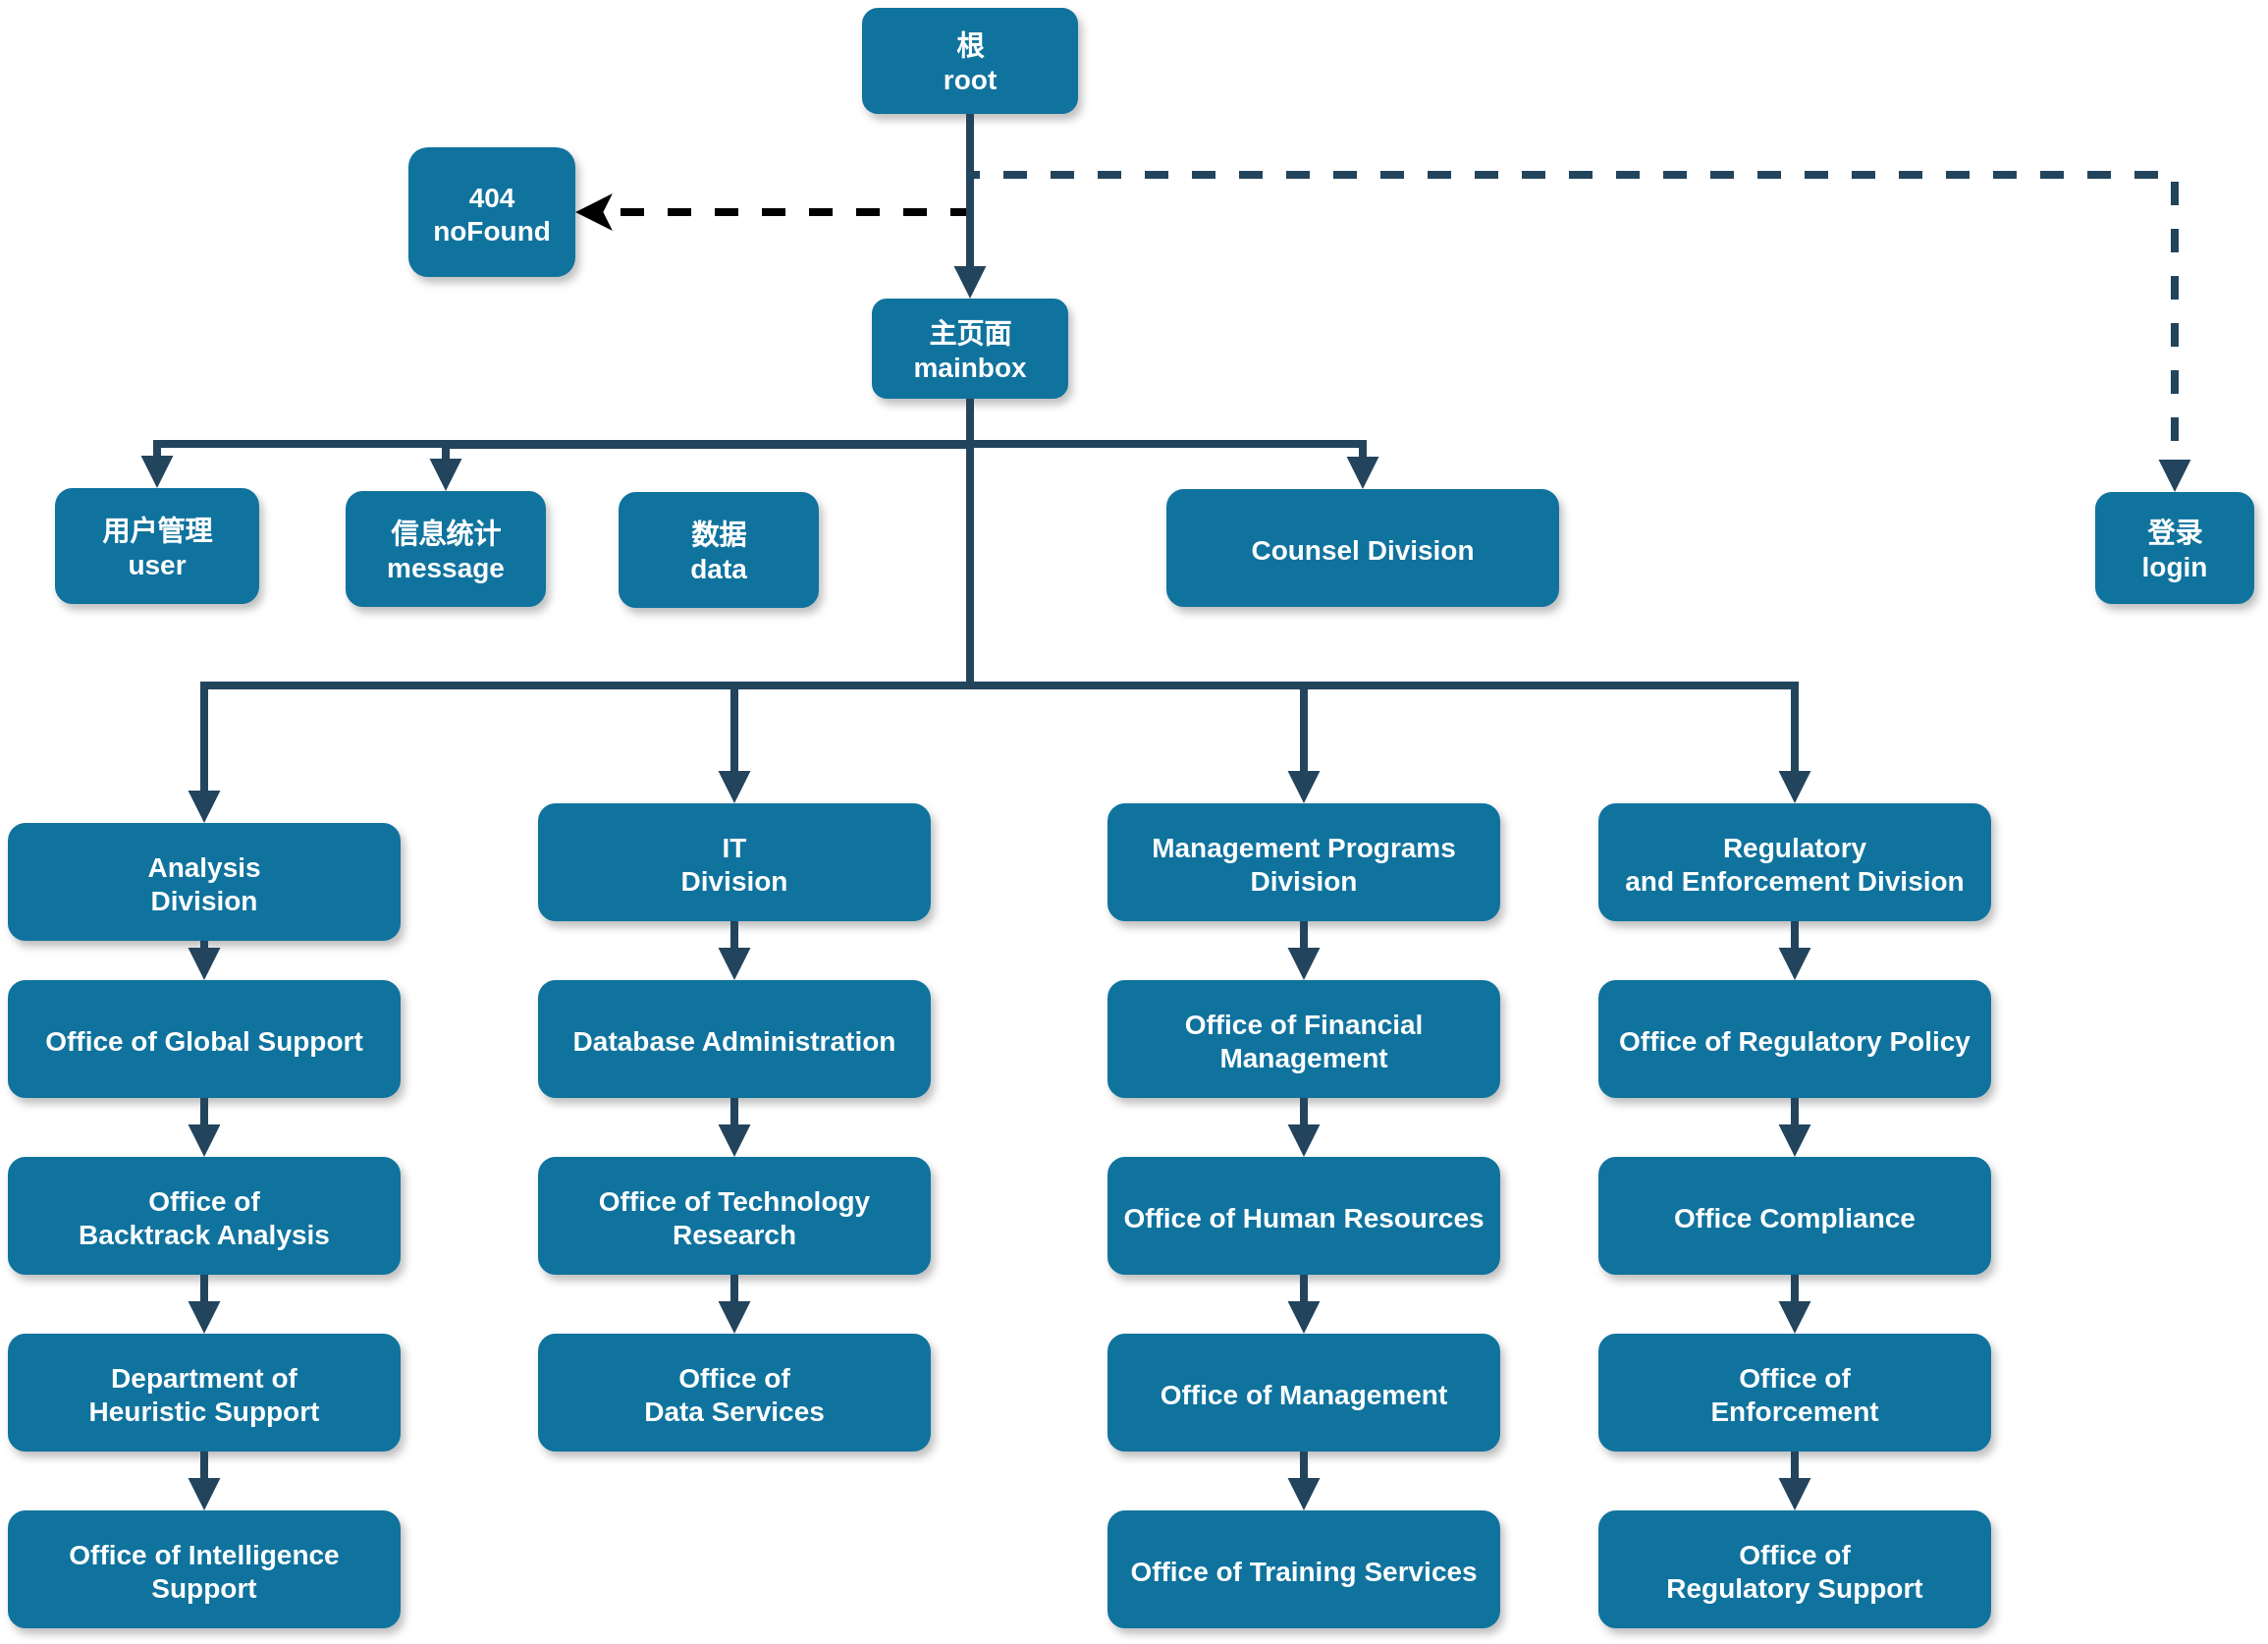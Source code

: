 <mxfile version="24.2.1" type="github">
  <diagram name="Page-1" id="k8IxIvTIii1jW4I5UCoE">
    <mxGraphModel dx="1324" dy="750" grid="0" gridSize="10" guides="1" tooltips="1" connect="1" arrows="1" fold="1" page="0" pageScale="1" pageWidth="1169" pageHeight="827" math="0" shadow="0">
      <root>
        <mxCell id="0" />
        <mxCell id="1" parent="0" />
        <mxCell id="R4IAKUROjbEG2pzpquD4-52" style="edgeStyle=orthogonalEdgeStyle;rounded=0;orthogonalLoop=1;jettySize=auto;html=1;exitX=0.5;exitY=1;exitDx=0;exitDy=0;entryX=1;entryY=0.5;entryDx=0;entryDy=0;dashed=1;strokeWidth=4;" edge="1" parent="1" source="R4IAKUROjbEG2pzpquD4-1" target="R4IAKUROjbEG2pzpquD4-50">
          <mxGeometry relative="1" as="geometry" />
        </mxCell>
        <mxCell id="R4IAKUROjbEG2pzpquD4-1" value="根&#xa;root" style="rounded=1;fillColor=#10739E;strokeColor=none;shadow=1;gradientColor=none;fontStyle=1;fontColor=#FFFFFF;fontSize=14;" vertex="1" parent="1">
          <mxGeometry x="455" y="25" width="110" height="54" as="geometry" />
        </mxCell>
        <mxCell id="R4IAKUROjbEG2pzpquD4-2" value="主页面&#xa;mainbox" style="rounded=1;fillColor=#10739E;strokeColor=none;shadow=1;gradientColor=none;fontStyle=1;fontColor=#FFFFFF;fontSize=14;" vertex="1" parent="1">
          <mxGeometry x="460" y="173" width="100" height="51" as="geometry" />
        </mxCell>
        <mxCell id="R4IAKUROjbEG2pzpquD4-3" value="用户管理&#xa;user" style="rounded=1;fillColor=#10739E;strokeColor=none;shadow=1;gradientColor=none;fontStyle=1;fontColor=#FFFFFF;fontSize=14;" vertex="1" parent="1">
          <mxGeometry x="44" y="269.5" width="104" height="59" as="geometry" />
        </mxCell>
        <mxCell id="R4IAKUROjbEG2pzpquD4-4" value="信息统计&#xa;message" style="rounded=1;fillColor=#10739E;strokeColor=none;shadow=1;gradientColor=none;fontStyle=1;fontColor=#FFFFFF;fontSize=14;" vertex="1" parent="1">
          <mxGeometry x="192" y="271" width="102" height="59" as="geometry" />
        </mxCell>
        <mxCell id="R4IAKUROjbEG2pzpquD4-5" value="Counsel Division" style="rounded=1;fillColor=#10739E;strokeColor=none;shadow=1;gradientColor=none;fontStyle=1;fontColor=#FFFFFF;fontSize=14;" vertex="1" parent="1">
          <mxGeometry x="610" y="270" width="200" height="60" as="geometry" />
        </mxCell>
        <mxCell id="R4IAKUROjbEG2pzpquD4-6" value="登录&#xa;login" style="rounded=1;fillColor=#10739E;strokeColor=none;shadow=1;gradientColor=none;fontStyle=1;fontColor=#FFFFFF;fontSize=14;" vertex="1" parent="1">
          <mxGeometry x="1083" y="271.5" width="81" height="57" as="geometry" />
        </mxCell>
        <mxCell id="R4IAKUROjbEG2pzpquD4-7" value="Analysis &#xa;Division" style="rounded=1;fillColor=#10739E;strokeColor=none;shadow=1;gradientColor=none;fontStyle=1;fontColor=#FFFFFF;fontSize=14;" vertex="1" parent="1">
          <mxGeometry x="20" y="440" width="200" height="60" as="geometry" />
        </mxCell>
        <mxCell id="R4IAKUROjbEG2pzpquD4-8" value="Office of Global Support" style="rounded=1;fillColor=#10739E;strokeColor=none;shadow=1;gradientColor=none;fontStyle=1;fontColor=#FFFFFF;fontSize=14;" vertex="1" parent="1">
          <mxGeometry x="20" y="520" width="200" height="60" as="geometry" />
        </mxCell>
        <mxCell id="R4IAKUROjbEG2pzpquD4-9" value="Office of &#xa;Backtrack Analysis" style="rounded=1;fillColor=#10739E;strokeColor=none;shadow=1;gradientColor=none;fontStyle=1;fontColor=#FFFFFF;fontSize=14;" vertex="1" parent="1">
          <mxGeometry x="20" y="610" width="200" height="60" as="geometry" />
        </mxCell>
        <mxCell id="R4IAKUROjbEG2pzpquD4-10" value="Department of &#xa;Heuristic Support" style="rounded=1;fillColor=#10739E;strokeColor=none;shadow=1;gradientColor=none;fontStyle=1;fontColor=#FFFFFF;fontSize=14;" vertex="1" parent="1">
          <mxGeometry x="20" y="700" width="200" height="60" as="geometry" />
        </mxCell>
        <mxCell id="R4IAKUROjbEG2pzpquD4-11" value="Office of Intelligence &#xa;Support" style="rounded=1;fillColor=#10739E;strokeColor=none;shadow=1;gradientColor=none;fontStyle=1;fontColor=#FFFFFF;fontSize=14;" vertex="1" parent="1">
          <mxGeometry x="20" y="790" width="200" height="60" as="geometry" />
        </mxCell>
        <mxCell id="R4IAKUROjbEG2pzpquD4-12" value="IT&#xa;Division" style="rounded=1;fillColor=#10739E;strokeColor=none;shadow=1;gradientColor=none;fontStyle=1;fontColor=#FFFFFF;fontSize=14;" vertex="1" parent="1">
          <mxGeometry x="290" y="430" width="200" height="60" as="geometry" />
        </mxCell>
        <mxCell id="R4IAKUROjbEG2pzpquD4-13" value="Database Administration" style="rounded=1;fillColor=#10739E;strokeColor=none;shadow=1;gradientColor=none;fontStyle=1;fontColor=#FFFFFF;fontSize=14;" vertex="1" parent="1">
          <mxGeometry x="290" y="520" width="200" height="60" as="geometry" />
        </mxCell>
        <mxCell id="R4IAKUROjbEG2pzpquD4-14" value="Office of Technology &#xa;Research" style="rounded=1;fillColor=#10739E;strokeColor=none;shadow=1;gradientColor=none;fontStyle=1;fontColor=#FFFFFF;fontSize=14;" vertex="1" parent="1">
          <mxGeometry x="290" y="610" width="200" height="60" as="geometry" />
        </mxCell>
        <mxCell id="R4IAKUROjbEG2pzpquD4-15" value="Office of&#xa;Data Services" style="rounded=1;fillColor=#10739E;strokeColor=none;shadow=1;gradientColor=none;fontStyle=1;fontColor=#FFFFFF;fontSize=14;" vertex="1" parent="1">
          <mxGeometry x="290" y="700" width="200" height="60" as="geometry" />
        </mxCell>
        <mxCell id="R4IAKUROjbEG2pzpquD4-16" value="Management Programs &#xa;Division" style="rounded=1;fillColor=#10739E;strokeColor=none;shadow=1;gradientColor=none;fontStyle=1;fontColor=#FFFFFF;fontSize=14;" vertex="1" parent="1">
          <mxGeometry x="580" y="430" width="200" height="60" as="geometry" />
        </mxCell>
        <mxCell id="R4IAKUROjbEG2pzpquD4-17" value="Office of Financial &#xa;Management" style="rounded=1;fillColor=#10739E;strokeColor=none;shadow=1;gradientColor=none;fontStyle=1;fontColor=#FFFFFF;fontSize=14;" vertex="1" parent="1">
          <mxGeometry x="580" y="520" width="200" height="60" as="geometry" />
        </mxCell>
        <mxCell id="R4IAKUROjbEG2pzpquD4-18" value="Office of Human Resources" style="rounded=1;fillColor=#10739E;strokeColor=none;shadow=1;gradientColor=none;fontStyle=1;fontColor=#FFFFFF;fontSize=14;" vertex="1" parent="1">
          <mxGeometry x="580" y="610" width="200" height="60" as="geometry" />
        </mxCell>
        <mxCell id="R4IAKUROjbEG2pzpquD4-19" value="Office of Management " style="rounded=1;fillColor=#10739E;strokeColor=none;shadow=1;gradientColor=none;fontStyle=1;fontColor=#FFFFFF;fontSize=14;" vertex="1" parent="1">
          <mxGeometry x="580" y="700" width="200" height="60" as="geometry" />
        </mxCell>
        <mxCell id="R4IAKUROjbEG2pzpquD4-20" value="Office of Training Services" style="rounded=1;fillColor=#10739E;strokeColor=none;shadow=1;gradientColor=none;fontStyle=1;fontColor=#FFFFFF;fontSize=14;" vertex="1" parent="1">
          <mxGeometry x="580" y="790" width="200" height="60" as="geometry" />
        </mxCell>
        <mxCell id="R4IAKUROjbEG2pzpquD4-21" value="Regulatory &#xa;and Enforcement Division" style="rounded=1;fillColor=#10739E;strokeColor=none;shadow=1;gradientColor=none;fontStyle=1;fontColor=#FFFFFF;fontSize=14;" vertex="1" parent="1">
          <mxGeometry x="830" y="430" width="200" height="60" as="geometry" />
        </mxCell>
        <mxCell id="R4IAKUROjbEG2pzpquD4-22" value="Office of Regulatory Policy" style="rounded=1;fillColor=#10739E;strokeColor=none;shadow=1;gradientColor=none;fontStyle=1;fontColor=#FFFFFF;fontSize=14;" vertex="1" parent="1">
          <mxGeometry x="830" y="520" width="200" height="60" as="geometry" />
        </mxCell>
        <mxCell id="R4IAKUROjbEG2pzpquD4-23" value="Office Compliance" style="rounded=1;fillColor=#10739E;strokeColor=none;shadow=1;gradientColor=none;fontStyle=1;fontColor=#FFFFFF;fontSize=14;" vertex="1" parent="1">
          <mxGeometry x="830" y="610" width="200" height="60" as="geometry" />
        </mxCell>
        <mxCell id="R4IAKUROjbEG2pzpquD4-24" value="Office of &#xa;Enforcement" style="rounded=1;fillColor=#10739E;strokeColor=none;shadow=1;gradientColor=none;fontStyle=1;fontColor=#FFFFFF;fontSize=14;" vertex="1" parent="1">
          <mxGeometry x="830" y="700" width="200" height="60" as="geometry" />
        </mxCell>
        <mxCell id="R4IAKUROjbEG2pzpquD4-25" value="Office of&#xa; Regulatory Support" style="rounded=1;fillColor=#10739E;strokeColor=none;shadow=1;gradientColor=none;fontStyle=1;fontColor=#FFFFFF;fontSize=14;" vertex="1" parent="1">
          <mxGeometry x="830" y="790" width="200" height="60" as="geometry" />
        </mxCell>
        <mxCell id="R4IAKUROjbEG2pzpquD4-26" value="" style="edgeStyle=elbowEdgeStyle;elbow=vertical;strokeWidth=4;endArrow=block;endFill=1;fontStyle=1;strokeColor=#23445D;rounded=0;" edge="1" parent="1" source="R4IAKUROjbEG2pzpquD4-1" target="R4IAKUROjbEG2pzpquD4-2">
          <mxGeometry x="22" y="165.5" width="100" height="100" as="geometry">
            <mxPoint x="-240" y="80" as="sourcePoint" />
            <mxPoint x="-140" y="-20" as="targetPoint" />
          </mxGeometry>
        </mxCell>
        <mxCell id="R4IAKUROjbEG2pzpquD4-27" value="" style="edgeStyle=elbowEdgeStyle;elbow=vertical;strokeWidth=4;endArrow=block;endFill=1;fontStyle=1;strokeColor=#23445D;rounded=0;" edge="1" parent="1" source="R4IAKUROjbEG2pzpquD4-2" target="R4IAKUROjbEG2pzpquD4-4">
          <mxGeometry x="22" y="165.5" width="100" height="100" as="geometry">
            <mxPoint x="-240" y="80" as="sourcePoint" />
            <mxPoint x="-140" y="-20" as="targetPoint" />
          </mxGeometry>
        </mxCell>
        <mxCell id="R4IAKUROjbEG2pzpquD4-28" value="" style="edgeStyle=elbowEdgeStyle;elbow=vertical;strokeWidth=4;endArrow=block;endFill=1;fontStyle=1;strokeColor=#23445D;rounded=0;" edge="1" parent="1" source="R4IAKUROjbEG2pzpquD4-2" target="R4IAKUROjbEG2pzpquD4-3">
          <mxGeometry x="22" y="165.5" width="100" height="100" as="geometry">
            <mxPoint x="-240" y="80" as="sourcePoint" />
            <mxPoint x="-140" y="-20" as="targetPoint" />
          </mxGeometry>
        </mxCell>
        <mxCell id="R4IAKUROjbEG2pzpquD4-29" value="" style="edgeStyle=elbowEdgeStyle;elbow=vertical;strokeWidth=4;endArrow=block;endFill=1;fontStyle=1;strokeColor=#23445D;rounded=0;" edge="1" parent="1" source="R4IAKUROjbEG2pzpquD4-2" target="R4IAKUROjbEG2pzpquD4-5">
          <mxGeometry x="22" y="165.5" width="100" height="100" as="geometry">
            <mxPoint x="-240" y="80" as="sourcePoint" />
            <mxPoint x="-140" y="-20" as="targetPoint" />
          </mxGeometry>
        </mxCell>
        <mxCell id="R4IAKUROjbEG2pzpquD4-30" value="" style="edgeStyle=elbowEdgeStyle;elbow=vertical;strokeWidth=4;endArrow=block;endFill=1;fontStyle=1;dashed=1;strokeColor=#23445D;rounded=0;" edge="1" parent="1" source="R4IAKUROjbEG2pzpquD4-1" target="R4IAKUROjbEG2pzpquD4-6">
          <mxGeometry x="22" y="165.5" width="100" height="100" as="geometry">
            <mxPoint x="-240" y="80" as="sourcePoint" />
            <mxPoint x="-140" y="-20" as="targetPoint" />
            <Array as="points">
              <mxPoint x="800" y="110" />
            </Array>
          </mxGeometry>
        </mxCell>
        <mxCell id="R4IAKUROjbEG2pzpquD4-31" value="" style="edgeStyle=elbowEdgeStyle;elbow=vertical;strokeWidth=4;endArrow=block;endFill=1;fontStyle=1;strokeColor=#23445D;rounded=0;" edge="1" parent="1" source="R4IAKUROjbEG2pzpquD4-2" target="R4IAKUROjbEG2pzpquD4-7">
          <mxGeometry x="22" y="165.5" width="100" height="100" as="geometry">
            <mxPoint x="-240" y="80" as="sourcePoint" />
            <mxPoint x="-140" y="-20" as="targetPoint" />
            <Array as="points">
              <mxPoint x="290" y="370" />
            </Array>
          </mxGeometry>
        </mxCell>
        <mxCell id="R4IAKUROjbEG2pzpquD4-32" value="" style="edgeStyle=elbowEdgeStyle;elbow=vertical;strokeWidth=4;endArrow=block;endFill=1;fontStyle=1;strokeColor=#23445D;rounded=0;" edge="1" parent="1" source="R4IAKUROjbEG2pzpquD4-2" target="R4IAKUROjbEG2pzpquD4-21">
          <mxGeometry x="22" y="165.5" width="100" height="100" as="geometry">
            <mxPoint x="-240" y="80" as="sourcePoint" />
            <mxPoint x="-140" y="-20" as="targetPoint" />
            <Array as="points">
              <mxPoint x="710" y="370" />
            </Array>
          </mxGeometry>
        </mxCell>
        <mxCell id="R4IAKUROjbEG2pzpquD4-33" value="" style="edgeStyle=elbowEdgeStyle;elbow=vertical;strokeWidth=4;endArrow=block;endFill=1;fontStyle=1;strokeColor=#23445D;rounded=0;" edge="1" parent="1" source="R4IAKUROjbEG2pzpquD4-7" target="R4IAKUROjbEG2pzpquD4-8">
          <mxGeometry x="62" y="165.5" width="100" height="100" as="geometry">
            <mxPoint x="-200" y="80" as="sourcePoint" />
            <mxPoint x="-100" y="-20" as="targetPoint" />
          </mxGeometry>
        </mxCell>
        <mxCell id="R4IAKUROjbEG2pzpquD4-34" value="" style="edgeStyle=elbowEdgeStyle;elbow=vertical;strokeWidth=4;endArrow=block;endFill=1;fontStyle=1;strokeColor=#23445D;rounded=0;" edge="1" parent="1" source="R4IAKUROjbEG2pzpquD4-8" target="R4IAKUROjbEG2pzpquD4-9">
          <mxGeometry x="62" y="175.5" width="100" height="100" as="geometry">
            <mxPoint x="-200" y="90" as="sourcePoint" />
            <mxPoint x="-100" y="-10" as="targetPoint" />
          </mxGeometry>
        </mxCell>
        <mxCell id="R4IAKUROjbEG2pzpquD4-35" value="" style="edgeStyle=elbowEdgeStyle;elbow=vertical;strokeWidth=4;endArrow=block;endFill=1;fontStyle=1;strokeColor=#23445D;rounded=0;" edge="1" parent="1" source="R4IAKUROjbEG2pzpquD4-9" target="R4IAKUROjbEG2pzpquD4-10">
          <mxGeometry x="62" y="185.5" width="100" height="100" as="geometry">
            <mxPoint x="-200" y="100" as="sourcePoint" />
            <mxPoint x="-100" as="targetPoint" />
          </mxGeometry>
        </mxCell>
        <mxCell id="R4IAKUROjbEG2pzpquD4-36" value="" style="edgeStyle=elbowEdgeStyle;elbow=vertical;strokeWidth=4;endArrow=block;endFill=1;fontStyle=1;strokeColor=#23445D;rounded=0;" edge="1" parent="1" source="R4IAKUROjbEG2pzpquD4-10" target="R4IAKUROjbEG2pzpquD4-11">
          <mxGeometry x="62" y="195.5" width="100" height="100" as="geometry">
            <mxPoint x="-200" y="110" as="sourcePoint" />
            <mxPoint x="-100" y="10" as="targetPoint" />
          </mxGeometry>
        </mxCell>
        <mxCell id="R4IAKUROjbEG2pzpquD4-37" value="" style="edgeStyle=elbowEdgeStyle;elbow=vertical;strokeWidth=4;endArrow=block;endFill=1;fontStyle=1;strokeColor=#23445D;rounded=0;" edge="1" parent="1" source="R4IAKUROjbEG2pzpquD4-12" target="R4IAKUROjbEG2pzpquD4-13">
          <mxGeometry x="62" y="165.5" width="100" height="100" as="geometry">
            <mxPoint x="-200" y="80" as="sourcePoint" />
            <mxPoint x="-100" y="-20" as="targetPoint" />
          </mxGeometry>
        </mxCell>
        <mxCell id="R4IAKUROjbEG2pzpquD4-38" value="" style="edgeStyle=elbowEdgeStyle;elbow=vertical;strokeWidth=4;endArrow=block;endFill=1;fontStyle=1;strokeColor=#23445D;rounded=0;" edge="1" parent="1" source="R4IAKUROjbEG2pzpquD4-13" target="R4IAKUROjbEG2pzpquD4-14">
          <mxGeometry x="62" y="175.5" width="100" height="100" as="geometry">
            <mxPoint x="-200" y="90" as="sourcePoint" />
            <mxPoint x="-100" y="-10" as="targetPoint" />
          </mxGeometry>
        </mxCell>
        <mxCell id="R4IAKUROjbEG2pzpquD4-39" value="" style="edgeStyle=elbowEdgeStyle;elbow=vertical;strokeWidth=4;endArrow=block;endFill=1;fontStyle=1;strokeColor=#23445D;rounded=0;" edge="1" parent="1" source="R4IAKUROjbEG2pzpquD4-14" target="R4IAKUROjbEG2pzpquD4-15">
          <mxGeometry x="62" y="185.5" width="100" height="100" as="geometry">
            <mxPoint x="-200" y="100" as="sourcePoint" />
            <mxPoint x="-100" as="targetPoint" />
          </mxGeometry>
        </mxCell>
        <mxCell id="R4IAKUROjbEG2pzpquD4-40" value="" style="edgeStyle=elbowEdgeStyle;elbow=vertical;strokeWidth=4;endArrow=block;endFill=1;fontStyle=1;strokeColor=#23445D;rounded=0;" edge="1" parent="1" source="R4IAKUROjbEG2pzpquD4-16" target="R4IAKUROjbEG2pzpquD4-17">
          <mxGeometry x="72" y="165.5" width="100" height="100" as="geometry">
            <mxPoint x="-190" y="80" as="sourcePoint" />
            <mxPoint x="-90" y="-20" as="targetPoint" />
          </mxGeometry>
        </mxCell>
        <mxCell id="R4IAKUROjbEG2pzpquD4-41" value="" style="edgeStyle=elbowEdgeStyle;elbow=vertical;strokeWidth=4;endArrow=block;endFill=1;fontStyle=1;strokeColor=#23445D;rounded=0;" edge="1" parent="1" source="R4IAKUROjbEG2pzpquD4-17" target="R4IAKUROjbEG2pzpquD4-18">
          <mxGeometry x="72" y="175.5" width="100" height="100" as="geometry">
            <mxPoint x="-190" y="90" as="sourcePoint" />
            <mxPoint x="-90" y="-10" as="targetPoint" />
          </mxGeometry>
        </mxCell>
        <mxCell id="R4IAKUROjbEG2pzpquD4-42" value="" style="edgeStyle=elbowEdgeStyle;elbow=vertical;strokeWidth=4;endArrow=block;endFill=1;fontStyle=1;strokeColor=#23445D;rounded=0;" edge="1" parent="1" source="R4IAKUROjbEG2pzpquD4-18" target="R4IAKUROjbEG2pzpquD4-19">
          <mxGeometry x="72" y="185.5" width="100" height="100" as="geometry">
            <mxPoint x="-190" y="100" as="sourcePoint" />
            <mxPoint x="-90" as="targetPoint" />
          </mxGeometry>
        </mxCell>
        <mxCell id="R4IAKUROjbEG2pzpquD4-43" value="" style="edgeStyle=elbowEdgeStyle;elbow=vertical;strokeWidth=4;endArrow=block;endFill=1;fontStyle=1;strokeColor=#23445D;rounded=0;" edge="1" parent="1" source="R4IAKUROjbEG2pzpquD4-19" target="R4IAKUROjbEG2pzpquD4-20">
          <mxGeometry x="72" y="195.5" width="100" height="100" as="geometry">
            <mxPoint x="-190" y="110" as="sourcePoint" />
            <mxPoint x="-90" y="10" as="targetPoint" />
          </mxGeometry>
        </mxCell>
        <mxCell id="R4IAKUROjbEG2pzpquD4-44" value="" style="edgeStyle=elbowEdgeStyle;elbow=vertical;strokeWidth=4;endArrow=block;endFill=1;fontStyle=1;strokeColor=#23445D;rounded=0;" edge="1" parent="1" source="R4IAKUROjbEG2pzpquD4-21" target="R4IAKUROjbEG2pzpquD4-22">
          <mxGeometry x="72" y="165.5" width="100" height="100" as="geometry">
            <mxPoint x="-190" y="80" as="sourcePoint" />
            <mxPoint x="-90" y="-20" as="targetPoint" />
          </mxGeometry>
        </mxCell>
        <mxCell id="R4IAKUROjbEG2pzpquD4-45" value="" style="edgeStyle=elbowEdgeStyle;elbow=vertical;strokeWidth=4;endArrow=block;endFill=1;fontStyle=1;strokeColor=#23445D;rounded=0;" edge="1" parent="1" source="R4IAKUROjbEG2pzpquD4-22" target="R4IAKUROjbEG2pzpquD4-23">
          <mxGeometry x="72" y="175.5" width="100" height="100" as="geometry">
            <mxPoint x="-190" y="90" as="sourcePoint" />
            <mxPoint x="-90" y="-10" as="targetPoint" />
          </mxGeometry>
        </mxCell>
        <mxCell id="R4IAKUROjbEG2pzpquD4-46" value="" style="edgeStyle=elbowEdgeStyle;elbow=vertical;strokeWidth=4;endArrow=block;endFill=1;fontStyle=1;strokeColor=#23445D;rounded=0;" edge="1" parent="1" source="R4IAKUROjbEG2pzpquD4-23" target="R4IAKUROjbEG2pzpquD4-24">
          <mxGeometry x="72" y="185.5" width="100" height="100" as="geometry">
            <mxPoint x="-190" y="100" as="sourcePoint" />
            <mxPoint x="-90" as="targetPoint" />
          </mxGeometry>
        </mxCell>
        <mxCell id="R4IAKUROjbEG2pzpquD4-47" value="" style="edgeStyle=elbowEdgeStyle;elbow=vertical;strokeWidth=4;endArrow=block;endFill=1;fontStyle=1;strokeColor=#23445D;rounded=0;" edge="1" parent="1" source="R4IAKUROjbEG2pzpquD4-24" target="R4IAKUROjbEG2pzpquD4-25">
          <mxGeometry x="72" y="195.5" width="100" height="100" as="geometry">
            <mxPoint x="-190" y="110" as="sourcePoint" />
            <mxPoint x="-90" y="10" as="targetPoint" />
          </mxGeometry>
        </mxCell>
        <mxCell id="R4IAKUROjbEG2pzpquD4-48" value="" style="edgeStyle=elbowEdgeStyle;elbow=vertical;strokeWidth=4;endArrow=block;endFill=1;fontStyle=1;strokeColor=#23445D;rounded=0;" edge="1" parent="1" source="R4IAKUROjbEG2pzpquD4-2" target="R4IAKUROjbEG2pzpquD4-12">
          <mxGeometry x="22" y="165.5" width="100" height="100" as="geometry">
            <mxPoint x="-240" y="80" as="sourcePoint" />
            <mxPoint x="-140" y="-20" as="targetPoint" />
            <Array as="points">
              <mxPoint x="390" y="370" />
            </Array>
          </mxGeometry>
        </mxCell>
        <mxCell id="R4IAKUROjbEG2pzpquD4-49" value="" style="edgeStyle=elbowEdgeStyle;elbow=vertical;strokeWidth=4;endArrow=block;endFill=1;fontStyle=1;strokeColor=#23445D;rounded=0;" edge="1" parent="1" source="R4IAKUROjbEG2pzpquD4-2" target="R4IAKUROjbEG2pzpquD4-16">
          <mxGeometry x="22" y="165.5" width="100" height="100" as="geometry">
            <mxPoint x="-240" y="80" as="sourcePoint" />
            <mxPoint x="-140" y="-20" as="targetPoint" />
            <Array as="points">
              <mxPoint x="680" y="370" />
            </Array>
          </mxGeometry>
        </mxCell>
        <mxCell id="R4IAKUROjbEG2pzpquD4-50" value="404&#xa;noFound" style="rounded=1;fillColor=#10739E;strokeColor=none;shadow=1;gradientColor=none;fontStyle=1;fontColor=#FFFFFF;fontSize=14;" vertex="1" parent="1">
          <mxGeometry x="224" y="96" width="85" height="66" as="geometry" />
        </mxCell>
        <mxCell id="R4IAKUROjbEG2pzpquD4-53" value="数据&#xa;data" style="rounded=1;fillColor=#10739E;strokeColor=none;shadow=1;gradientColor=none;fontStyle=1;fontColor=#FFFFFF;fontSize=14;" vertex="1" parent="1">
          <mxGeometry x="331" y="271.5" width="102" height="59" as="geometry" />
        </mxCell>
      </root>
    </mxGraphModel>
  </diagram>
</mxfile>
